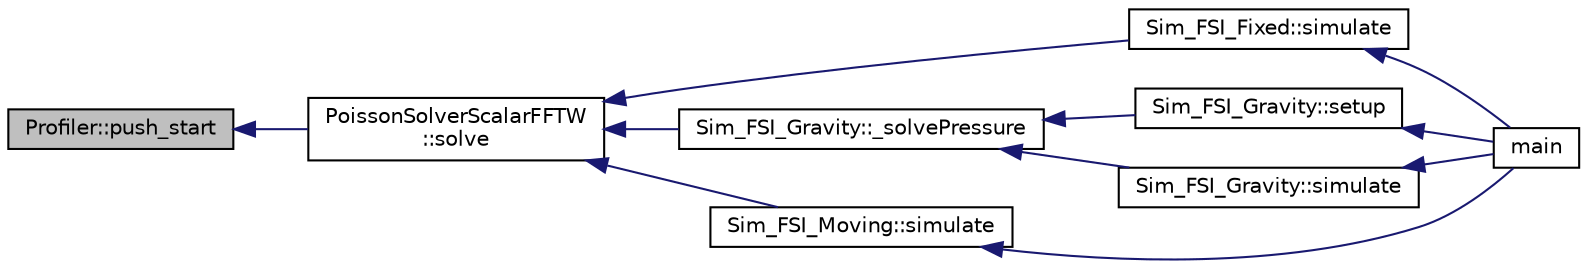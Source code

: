 digraph "Profiler::push_start"
{
  edge [fontname="Helvetica",fontsize="10",labelfontname="Helvetica",labelfontsize="10"];
  node [fontname="Helvetica",fontsize="10",shape=record];
  rankdir="LR";
  Node1 [label="Profiler::push_start",height=0.2,width=0.4,color="black", fillcolor="grey75", style="filled", fontcolor="black"];
  Node1 -> Node2 [dir="back",color="midnightblue",fontsize="10",style="solid",fontname="Helvetica"];
  Node2 [label="PoissonSolverScalarFFTW\l::solve",height=0.2,width=0.4,color="black", fillcolor="white", style="filled",URL="$class_poisson_solver_scalar_f_f_t_w.html#a888b94b2f63f4c95c70da076b30fb31c"];
  Node2 -> Node3 [dir="back",color="midnightblue",fontsize="10",style="solid",fontname="Helvetica"];
  Node3 [label="Sim_FSI_Fixed::simulate",height=0.2,width=0.4,color="black", fillcolor="white", style="filled",URL="$class_sim___f_s_i___fixed.html#a1e37b29e07ddd05ae1f0c2be321e9bb2"];
  Node3 -> Node4 [dir="back",color="midnightblue",fontsize="10",style="solid",fontname="Helvetica"];
  Node4 [label="main",height=0.2,width=0.4,color="black", fillcolor="white", style="filled",URL="$main_8cpp.html#a217dbf8b442f20279ea00b898af96f52"];
  Node2 -> Node5 [dir="back",color="midnightblue",fontsize="10",style="solid",fontname="Helvetica"];
  Node5 [label="Sim_FSI_Gravity::_solvePressure",height=0.2,width=0.4,color="black", fillcolor="white", style="filled",URL="$class_sim___f_s_i___gravity.html#a3bda0222882a28818ad1ecdfcf3e4ec2"];
  Node5 -> Node6 [dir="back",color="midnightblue",fontsize="10",style="solid",fontname="Helvetica"];
  Node6 [label="Sim_FSI_Gravity::setup",height=0.2,width=0.4,color="black", fillcolor="white", style="filled",URL="$class_sim___f_s_i___gravity.html#a953c04bca39f4c6ace76c307aa00b097"];
  Node6 -> Node4 [dir="back",color="midnightblue",fontsize="10",style="solid",fontname="Helvetica"];
  Node5 -> Node7 [dir="back",color="midnightblue",fontsize="10",style="solid",fontname="Helvetica"];
  Node7 [label="Sim_FSI_Gravity::simulate",height=0.2,width=0.4,color="black", fillcolor="white", style="filled",URL="$class_sim___f_s_i___gravity.html#add86d6f52de51511f0bb93714fc504c4"];
  Node7 -> Node4 [dir="back",color="midnightblue",fontsize="10",style="solid",fontname="Helvetica"];
  Node2 -> Node8 [dir="back",color="midnightblue",fontsize="10",style="solid",fontname="Helvetica"];
  Node8 [label="Sim_FSI_Moving::simulate",height=0.2,width=0.4,color="black", fillcolor="white", style="filled",URL="$class_sim___f_s_i___moving.html#ae20d894ac95fb1e13de88147a8bc1b3e"];
  Node8 -> Node4 [dir="back",color="midnightblue",fontsize="10",style="solid",fontname="Helvetica"];
}
